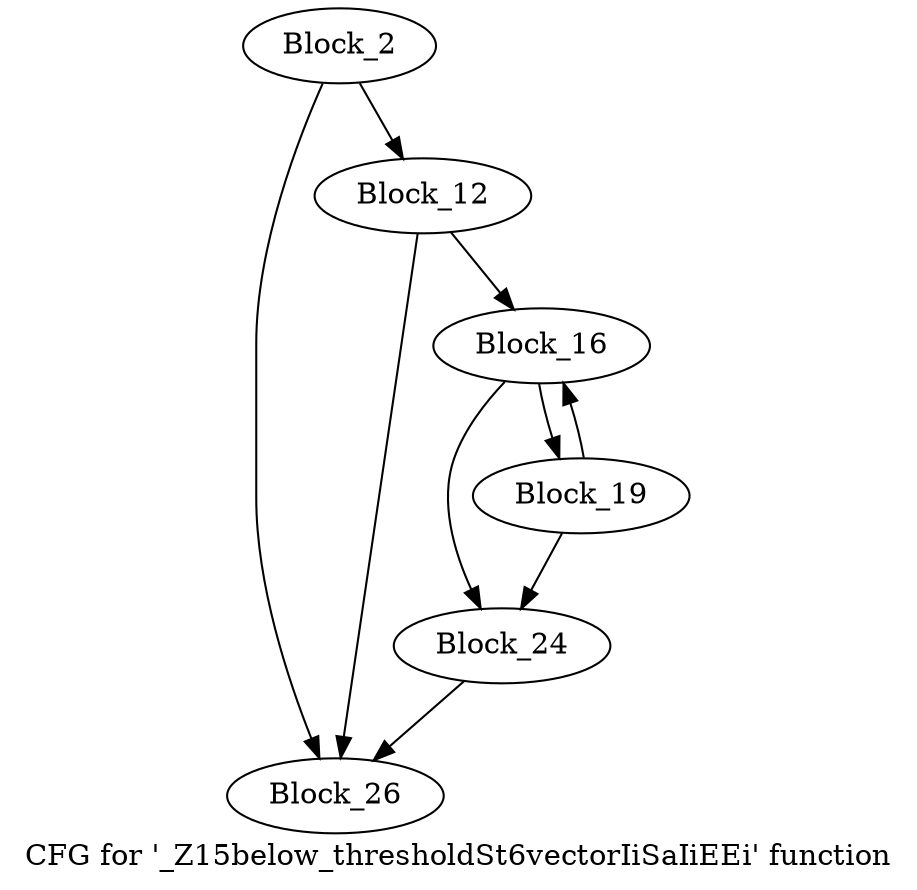 digraph "CFG for '_Z15below_thresholdSt6vectorIiSaIiEEi' function" {
	label="CFG for '_Z15below_thresholdSt6vectorIiSaIiEEi' function";

	block_2 [label="Block_2"];
	block_2:s0 -> block_26;
	block_2:s1 -> block_12;
	block_12 [label="Block_12"];
	block_12:s0 -> block_16;
	block_12:s1 -> block_26;
	block_16 [label="Block_16"];
	block_16:s0 -> block_24;
	block_16:s1 -> block_19;
	block_19 [label="Block_19"];
	block_19:s0 -> block_16;
	block_19:s1 -> block_24;
	block_24 [label="Block_24"];
	block_24 -> block_26;
	block_26 [label="Block_26"];
}
